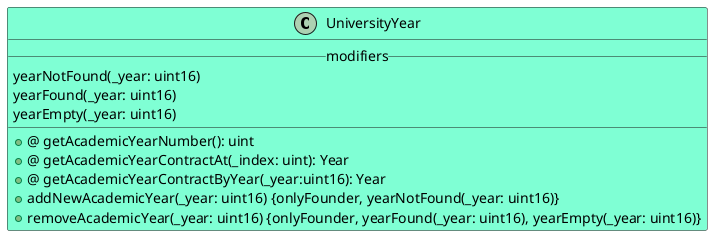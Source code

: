@startuml

class UniversityYear #AquaMarine {
__modifiers__
yearNotFound(_year: uint16)
yearFound(_year: uint16)
yearEmpty(_year: uint16)
__
+@ getAcademicYearNumber(): uint
+@ getAcademicYearContractAt(_index: uint): Year
+@ getAcademicYearContractByYear(_year:uint16): Year
+ addNewAcademicYear(_year: uint16) {onlyFounder, yearNotFound(_year: uint16)}
+ removeAcademicYear(_year: uint16) {onlyFounder, yearFound(_year: uint16), yearEmpty(_year: uint16)}
}
@enduml
